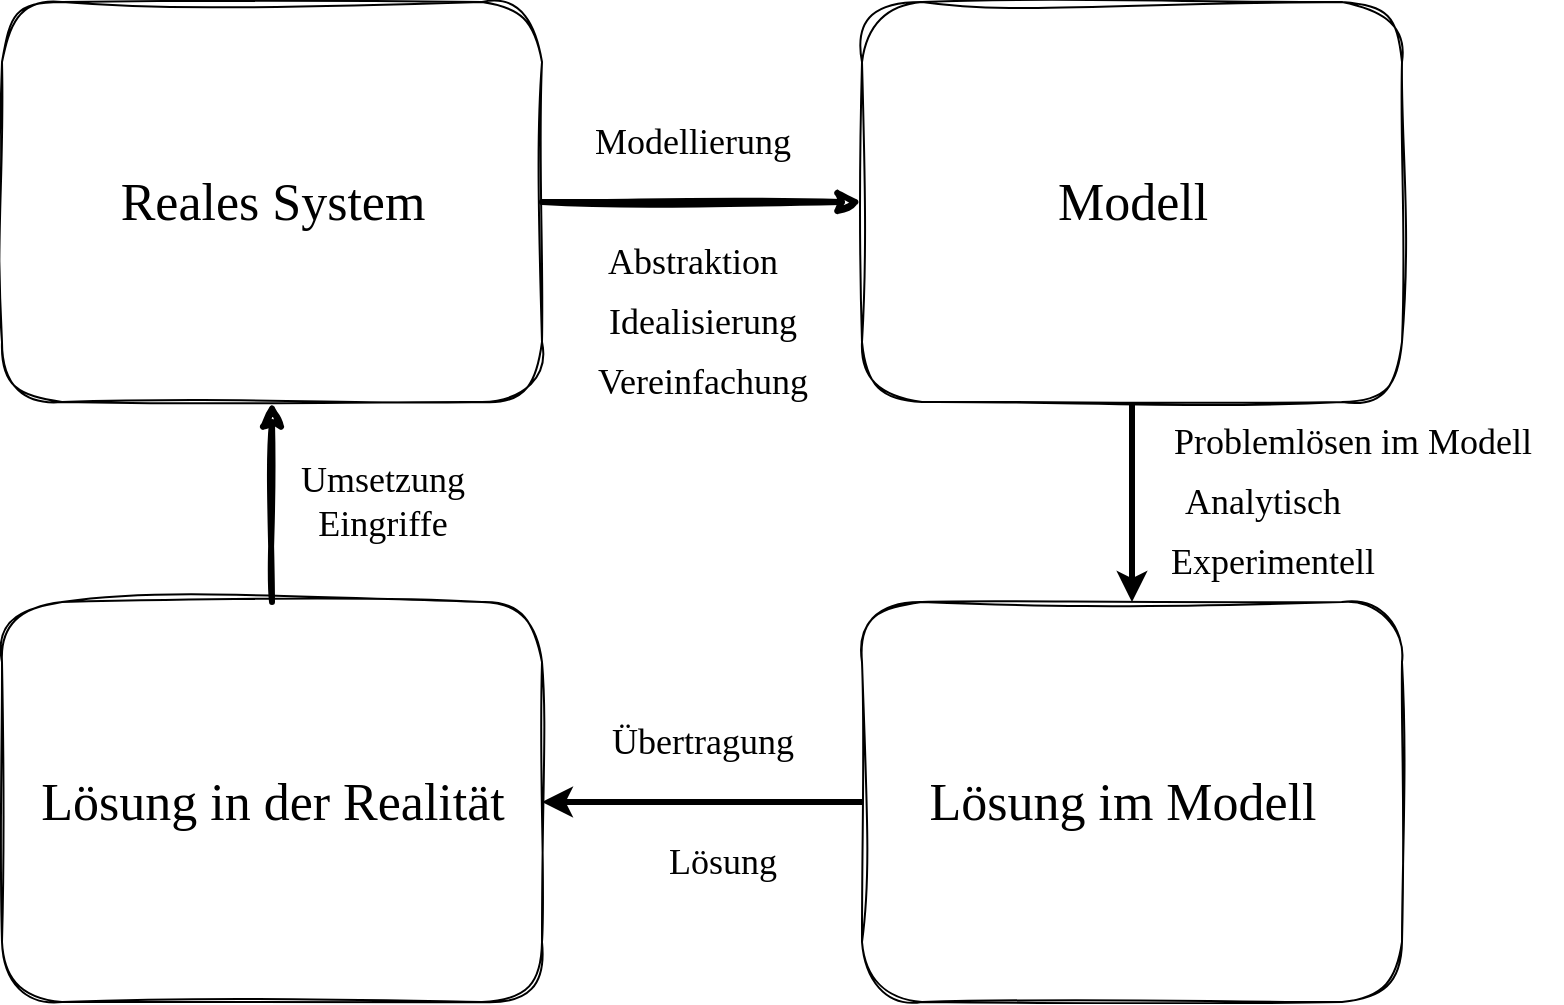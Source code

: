 <mxfile>
    <diagram id="rFrlz8H3YgA3lfR6zpdZ" name="Page-1">
        <mxGraphModel dx="2052" dy="1048" grid="1" gridSize="10" guides="1" tooltips="1" connect="1" arrows="1" fold="1" page="1" pageScale="1" pageWidth="850" pageHeight="1100" math="0" shadow="0">
            <root>
                <mxCell id="0"/>
                <mxCell id="1" parent="0"/>
                <mxCell id="2" value="" style="group" vertex="1" connectable="0" parent="1">
                    <mxGeometry x="50" y="220" width="270" height="200" as="geometry"/>
                </mxCell>
                <mxCell id="3" value="" style="rounded=1;whiteSpace=wrap;html=1;sketch=1;curveFitting=1;jiggle=2;fillColor=none;" vertex="1" parent="2">
                    <mxGeometry width="270" height="200" as="geometry"/>
                </mxCell>
                <mxCell id="13" value="Reales System" style="text;html=1;align=center;verticalAlign=middle;resizable=0;points=[];autosize=1;strokeColor=none;fillColor=none;fontFamily=Tahoma;fontSize=26;" vertex="1" parent="2">
                    <mxGeometry x="40" y="80" width="190" height="40" as="geometry"/>
                </mxCell>
                <mxCell id="5" value="" style="group" vertex="1" connectable="0" parent="1">
                    <mxGeometry x="480" y="220" width="270" height="200" as="geometry"/>
                </mxCell>
                <mxCell id="6" value="" style="rounded=1;whiteSpace=wrap;html=1;sketch=1;curveFitting=1;jiggle=2;fillColor=none;" vertex="1" parent="5">
                    <mxGeometry width="270" height="200" as="geometry"/>
                </mxCell>
                <mxCell id="14" value="Modell" style="text;html=1;align=center;verticalAlign=middle;resizable=0;points=[];autosize=1;strokeColor=none;fillColor=none;fontFamily=Tahoma;fontSize=26;" vertex="1" parent="5">
                    <mxGeometry x="85" y="80" width="100" height="40" as="geometry"/>
                </mxCell>
                <mxCell id="11" style="edgeStyle=none;html=1;entryX=0;entryY=0.5;entryDx=0;entryDy=0;sketch=1;curveFitting=1;jiggle=2;strokeWidth=3;" edge="1" parent="1" source="3" target="6">
                    <mxGeometry relative="1" as="geometry"/>
                </mxCell>
                <mxCell id="21" style="edgeStyle=none;html=1;entryX=1;entryY=0.5;entryDx=0;entryDy=0;strokeWidth=3;" edge="1" parent="1" source="16" target="18">
                    <mxGeometry relative="1" as="geometry"/>
                </mxCell>
                <mxCell id="16" value="" style="rounded=1;whiteSpace=wrap;html=1;sketch=1;curveFitting=1;jiggle=2;fillColor=none;" vertex="1" parent="1">
                    <mxGeometry x="480" y="520" width="270" height="200" as="geometry"/>
                </mxCell>
                <mxCell id="17" value="Lösung im Modell" style="text;html=1;align=center;verticalAlign=middle;resizable=0;points=[];autosize=1;strokeColor=none;fillColor=none;fontFamily=Tahoma;fontSize=26;" vertex="1" parent="1">
                    <mxGeometry x="500" y="600" width="220" height="40" as="geometry"/>
                </mxCell>
                <mxCell id="22" style="edgeStyle=none;html=1;entryX=0.5;entryY=1;entryDx=0;entryDy=0;strokeWidth=3;sketch=1;curveFitting=1;jiggle=2;" edge="1" parent="1" source="18" target="3">
                    <mxGeometry relative="1" as="geometry"/>
                </mxCell>
                <mxCell id="18" value="" style="rounded=1;whiteSpace=wrap;html=1;sketch=1;curveFitting=1;jiggle=2;fillColor=none;" vertex="1" parent="1">
                    <mxGeometry x="50" y="520" width="270" height="200" as="geometry"/>
                </mxCell>
                <mxCell id="19" value="Lösung in der Realität" style="text;html=1;align=center;verticalAlign=middle;resizable=0;points=[];autosize=1;strokeColor=none;fillColor=none;fontFamily=Tahoma;fontSize=26;" vertex="1" parent="1">
                    <mxGeometry x="50" y="600" width="270" height="40" as="geometry"/>
                </mxCell>
                <mxCell id="20" style="edgeStyle=none;html=1;entryX=0.5;entryY=0;entryDx=0;entryDy=0;strokeWidth=3;" edge="1" parent="1" source="6" target="16">
                    <mxGeometry relative="1" as="geometry"/>
                </mxCell>
                <mxCell id="23" value="&lt;font style=&quot;font-size: 18px;&quot;&gt;Umsetzung&lt;br&gt;Eingriffe&lt;/font&gt;" style="text;html=1;align=center;verticalAlign=middle;resizable=0;points=[];autosize=1;strokeColor=none;fillColor=none;fontFamily=Tahoma;" vertex="1" parent="1">
                    <mxGeometry x="185" y="440" width="110" height="60" as="geometry"/>
                </mxCell>
                <mxCell id="24" value="&lt;span style=&quot;font-size: 18px;&quot;&gt;Modellierung&lt;/span&gt;" style="text;html=1;align=center;verticalAlign=middle;resizable=0;points=[];autosize=1;strokeColor=none;fillColor=none;fontFamily=Tahoma;" vertex="1" parent="1">
                    <mxGeometry x="335" y="270" width="120" height="40" as="geometry"/>
                </mxCell>
                <mxCell id="25" value="&lt;span style=&quot;font-size: 18px;&quot;&gt;Abstraktion&lt;/span&gt;" style="text;html=1;align=center;verticalAlign=middle;resizable=0;points=[];autosize=1;strokeColor=none;fillColor=none;fontFamily=Tahoma;" vertex="1" parent="1">
                    <mxGeometry x="340" y="330" width="110" height="40" as="geometry"/>
                </mxCell>
                <mxCell id="26" value="&lt;span style=&quot;font-size: 18px;&quot;&gt;Idealisierung&lt;/span&gt;" style="text;html=1;align=center;verticalAlign=middle;resizable=0;points=[];autosize=1;strokeColor=none;fillColor=none;fontFamily=Tahoma;" vertex="1" parent="1">
                    <mxGeometry x="335" y="360" width="130" height="40" as="geometry"/>
                </mxCell>
                <mxCell id="27" value="&lt;span style=&quot;font-size: 18px;&quot;&gt;Vereinfachung&lt;/span&gt;" style="text;html=1;align=center;verticalAlign=middle;resizable=0;points=[];autosize=1;strokeColor=none;fillColor=none;fontFamily=Tahoma;" vertex="1" parent="1">
                    <mxGeometry x="330" y="390" width="140" height="40" as="geometry"/>
                </mxCell>
                <mxCell id="28" value="&lt;span style=&quot;font-size: 18px;&quot;&gt;Problemlösen im Modell&lt;/span&gt;" style="text;html=1;align=center;verticalAlign=middle;resizable=0;points=[];autosize=1;strokeColor=none;fillColor=none;fontFamily=Tahoma;" vertex="1" parent="1">
                    <mxGeometry x="620" y="420" width="210" height="40" as="geometry"/>
                </mxCell>
                <mxCell id="29" value="&lt;span style=&quot;font-size: 18px;&quot;&gt;Analytisch&lt;/span&gt;" style="text;html=1;align=center;verticalAlign=middle;resizable=0;points=[];autosize=1;strokeColor=none;fillColor=none;fontFamily=Tahoma;" vertex="1" parent="1">
                    <mxGeometry x="630" y="450" width="100" height="40" as="geometry"/>
                </mxCell>
                <mxCell id="31" value="&lt;span style=&quot;font-size: 18px;&quot;&gt;Experimentell&lt;/span&gt;" style="text;html=1;align=center;verticalAlign=middle;resizable=0;points=[];autosize=1;strokeColor=none;fillColor=none;fontFamily=Tahoma;" vertex="1" parent="1">
                    <mxGeometry x="620" y="480" width="130" height="40" as="geometry"/>
                </mxCell>
                <mxCell id="32" value="&lt;span style=&quot;font-size: 18px;&quot;&gt;Übertragung&lt;/span&gt;" style="text;html=1;align=center;verticalAlign=middle;resizable=0;points=[];autosize=1;strokeColor=none;fillColor=none;fontFamily=Tahoma;" vertex="1" parent="1">
                    <mxGeometry x="340" y="570" width="120" height="40" as="geometry"/>
                </mxCell>
                <mxCell id="33" value="&lt;span style=&quot;font-size: 18px;&quot;&gt;Lösung&lt;/span&gt;" style="text;html=1;align=center;verticalAlign=middle;resizable=0;points=[];autosize=1;strokeColor=none;fillColor=none;fontFamily=Tahoma;" vertex="1" parent="1">
                    <mxGeometry x="370" y="630" width="80" height="40" as="geometry"/>
                </mxCell>
            </root>
        </mxGraphModel>
    </diagram>
</mxfile>